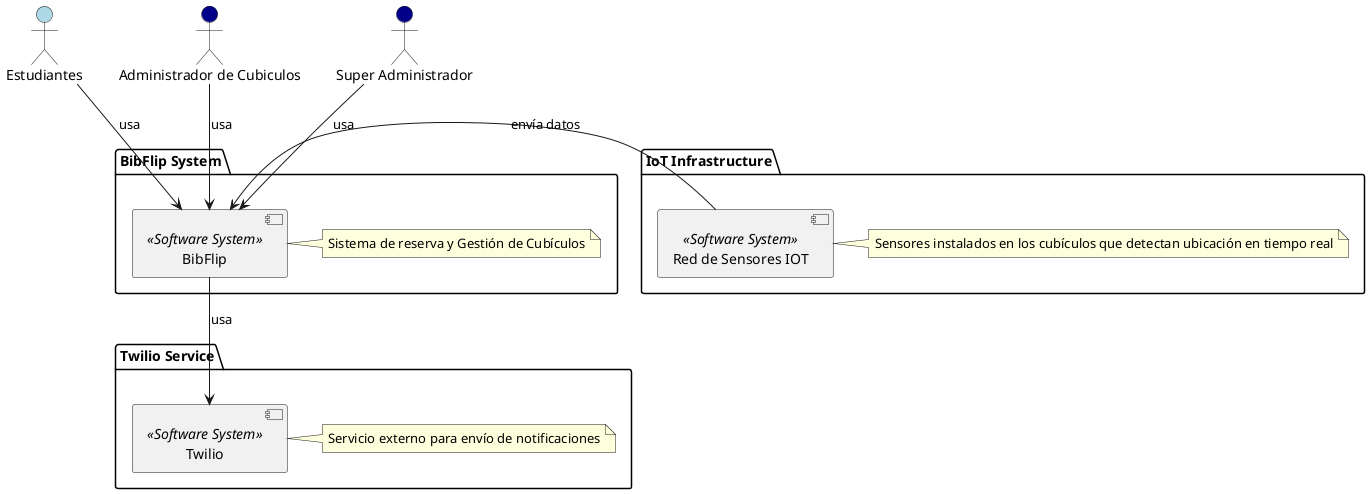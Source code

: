 @startuml
actor "Estudiantes" as estudiantes #lightblue
actor "Administrador de Cubiculos" as adminCubiculos #darkblue
actor "Super Administrador" as superAdmin #darkblue

package "BibFlip System" {
  [BibFlip] <<Software System>>
  note right of [BibFlip] : Sistema de reserva y Gestión de Cubículos
}

package "Twilio Service" {
  [Twilio] <<Software System>>
  note right of [Twilio] : Servicio externo para envío de notificaciones
}

package "IoT Infrastructure" {
  [Red de Sensores IOT] <<Software System>>
  note right of [Red de Sensores IOT] : Sensores instalados en los cubículos que detectan ubicación en tiempo real
}

estudiantes-down-> [BibFlip] : usa 
adminCubiculos-down-> [BibFlip] : usa 
superAdmin-down-> [BibFlip] : usa 

[BibFlip]-down-> [Twilio] : usa 
[Red de Sensores IOT]-right-> [BibFlip] : envía datos 
@enduml